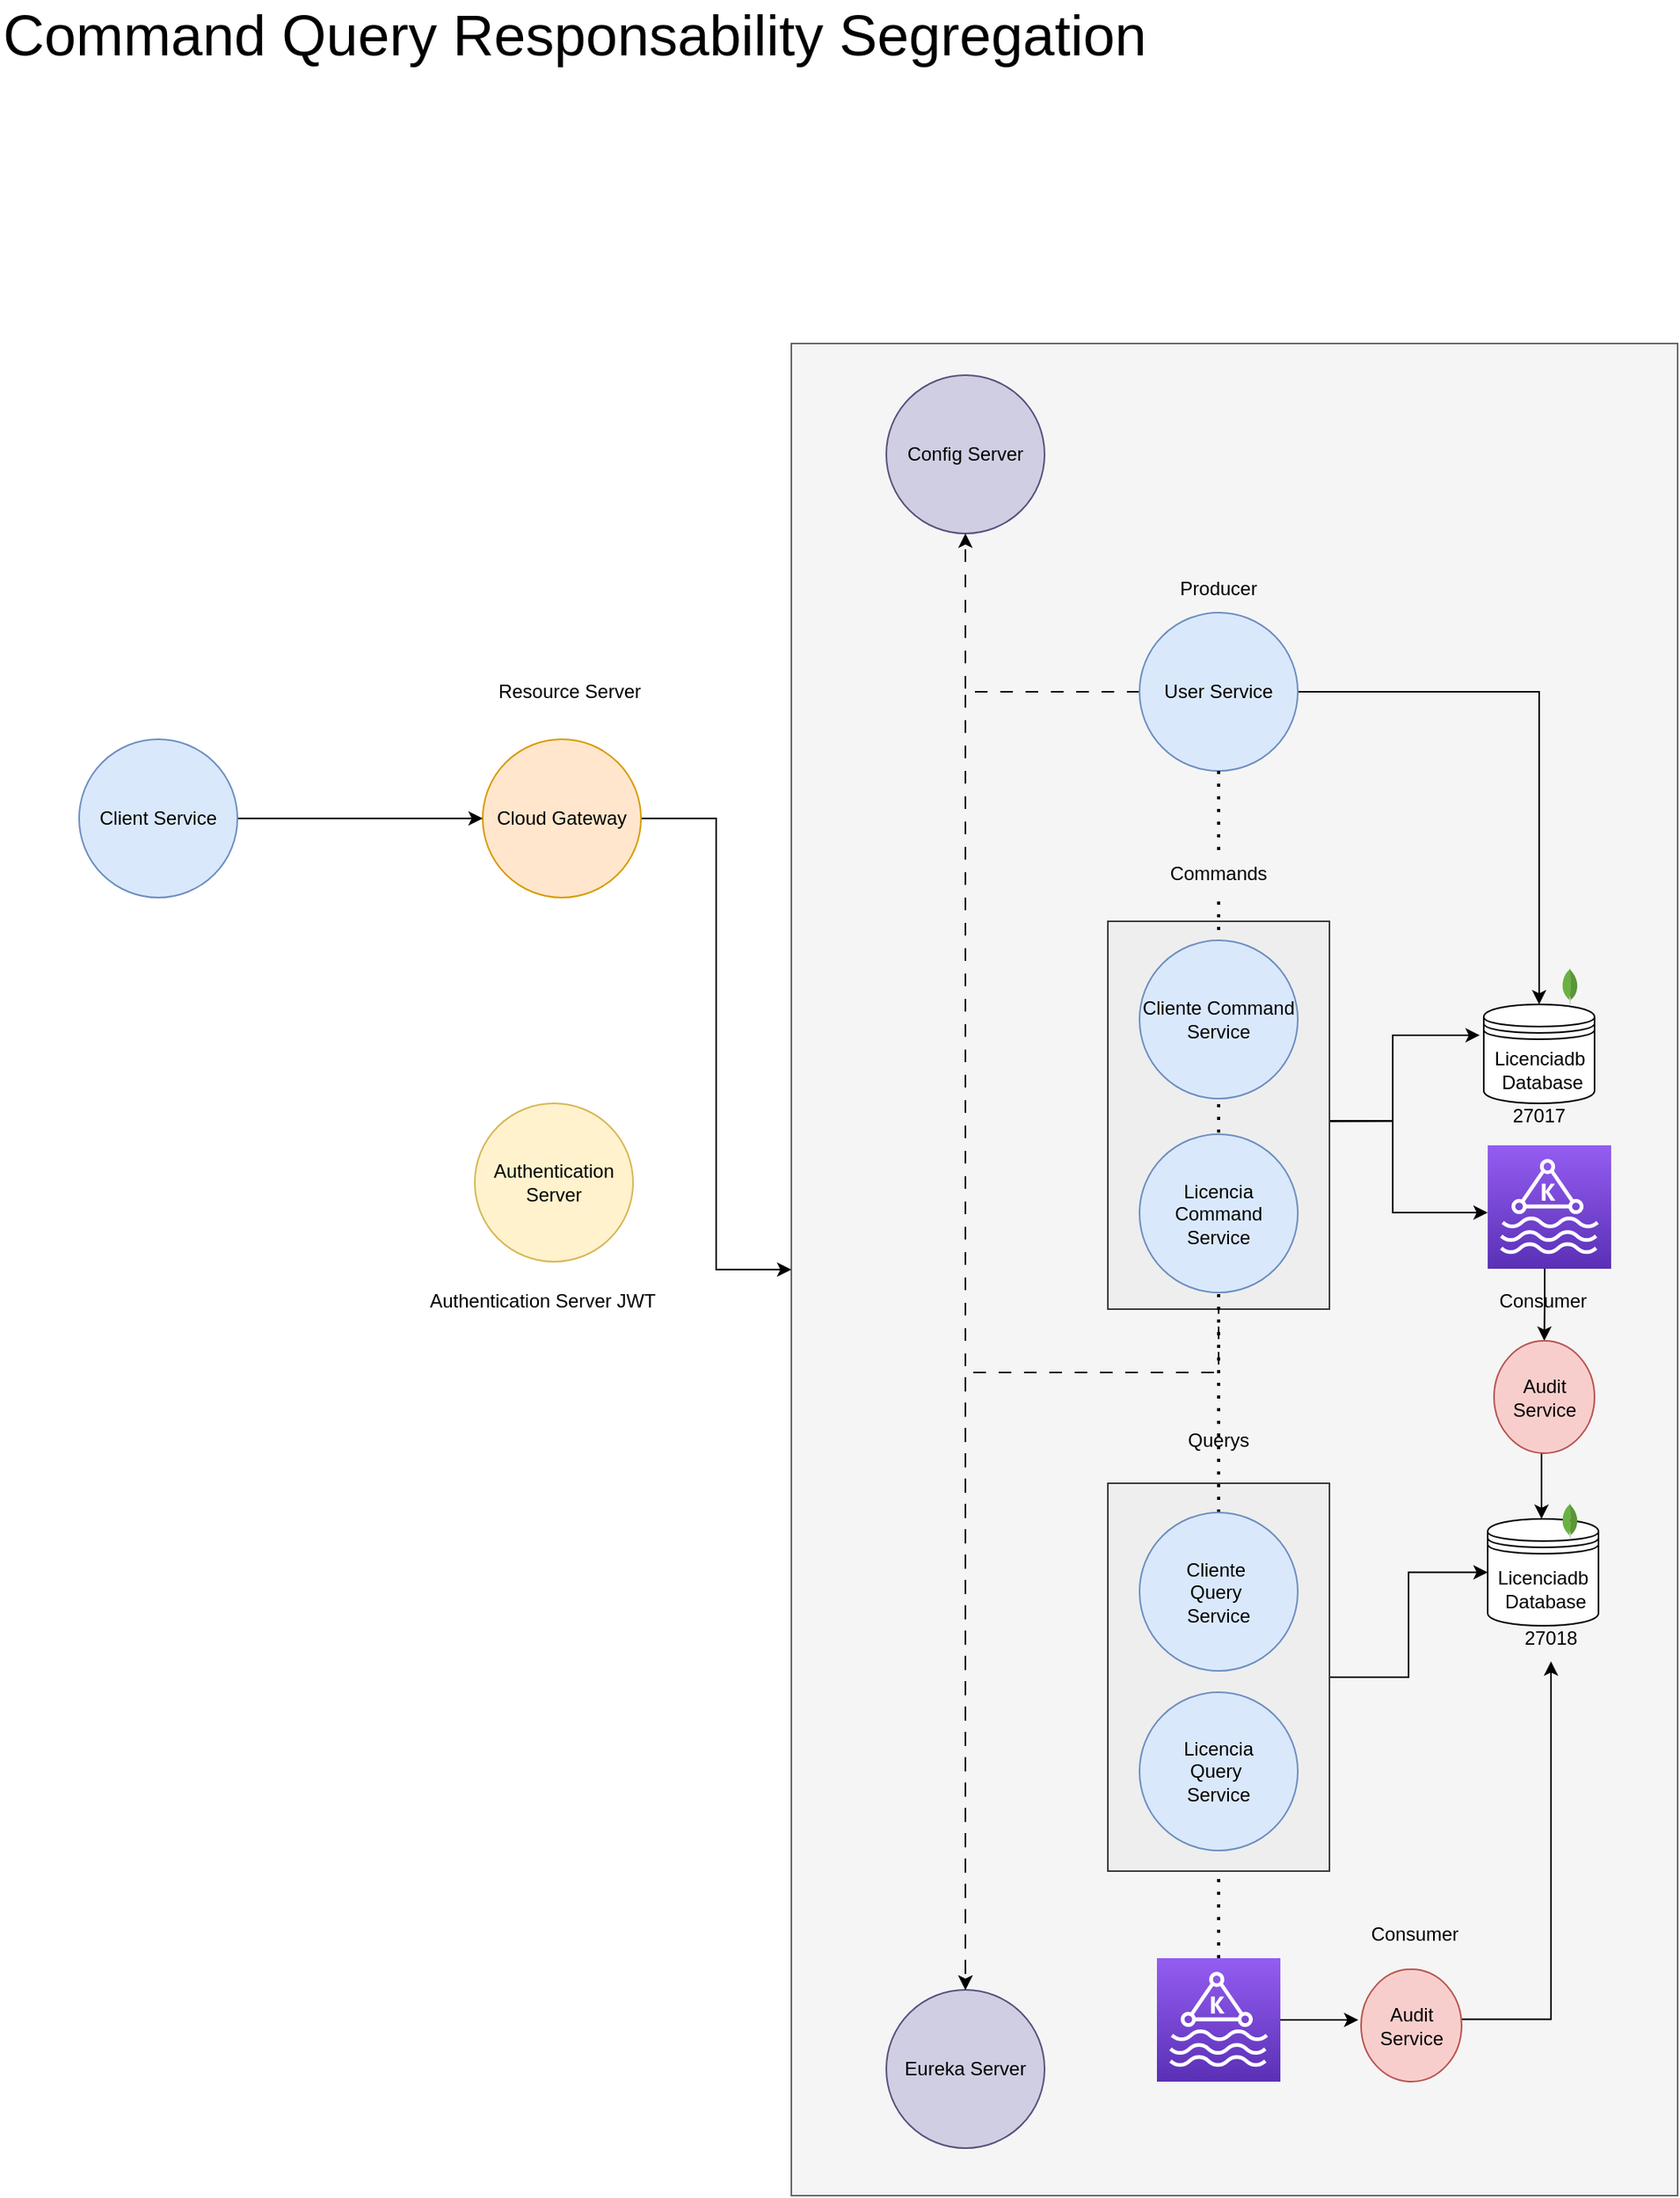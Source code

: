 <mxfile version="24.7.4">
  <diagram name="Proyecto Licencias Conducir" id="NG2mPFjj3fqOwFiLFzsS">
    <mxGraphModel dx="2216" dy="1845" grid="1" gridSize="10" guides="1" tooltips="1" connect="1" arrows="1" fold="1" page="1" pageScale="1" pageWidth="850" pageHeight="1100" math="0" shadow="0">
      <root>
        <mxCell id="0" />
        <mxCell id="1" parent="0" />
        <mxCell id="Dar9Z4Gs7eU9587x_yb5-1" value="" style="rounded=0;whiteSpace=wrap;html=1;fillColor=#f5f5f5;fontColor=#333333;strokeColor=#666666;" parent="1" vertex="1">
          <mxGeometry x="-88" y="190" width="560" height="1170" as="geometry" />
        </mxCell>
        <mxCell id="Dar9Z4Gs7eU9587x_yb5-2" value="Config Server" style="ellipse;whiteSpace=wrap;html=1;fillColor=#d0cee2;strokeColor=#56517e;" parent="1" vertex="1">
          <mxGeometry x="-28" y="210" width="100" height="100" as="geometry" />
        </mxCell>
        <mxCell id="Dar9Z4Gs7eU9587x_yb5-3" value="Eureka Server" style="ellipse;whiteSpace=wrap;html=1;fillColor=#d0cee2;strokeColor=#56517e;" parent="1" vertex="1">
          <mxGeometry x="-28" y="1230" width="100" height="100" as="geometry" />
        </mxCell>
        <mxCell id="Dar9Z4Gs7eU9587x_yb5-4" style="edgeStyle=orthogonalEdgeStyle;rounded=0;orthogonalLoop=1;jettySize=auto;html=1;dashed=1;dashPattern=8 8;" parent="1" source="Dar9Z4Gs7eU9587x_yb5-7" target="Dar9Z4Gs7eU9587x_yb5-2" edge="1">
          <mxGeometry relative="1" as="geometry" />
        </mxCell>
        <mxCell id="Dar9Z4Gs7eU9587x_yb5-5" style="edgeStyle=orthogonalEdgeStyle;rounded=0;orthogonalLoop=1;jettySize=auto;html=1;dashed=1;dashPattern=8 8;" parent="1" source="Dar9Z4Gs7eU9587x_yb5-7" target="Dar9Z4Gs7eU9587x_yb5-3" edge="1">
          <mxGeometry relative="1" as="geometry" />
        </mxCell>
        <mxCell id="Dar9Z4Gs7eU9587x_yb5-6" style="edgeStyle=orthogonalEdgeStyle;rounded=0;orthogonalLoop=1;jettySize=auto;html=1;" parent="1" source="Dar9Z4Gs7eU9587x_yb5-7" target="Dar9Z4Gs7eU9587x_yb5-13" edge="1">
          <mxGeometry relative="1" as="geometry" />
        </mxCell>
        <mxCell id="Dar9Z4Gs7eU9587x_yb5-7" value="User Service" style="ellipse;whiteSpace=wrap;html=1;fillColor=#dae8fc;strokeColor=#6c8ebf;" parent="1" vertex="1">
          <mxGeometry x="132" y="360" width="100" height="100" as="geometry" />
        </mxCell>
        <mxCell id="Dar9Z4Gs7eU9587x_yb5-8" style="edgeStyle=orthogonalEdgeStyle;rounded=0;orthogonalLoop=1;jettySize=auto;html=1;dashed=1;dashPattern=8 8;" parent="1" source="Dar9Z4Gs7eU9587x_yb5-44" target="Dar9Z4Gs7eU9587x_yb5-3" edge="1">
          <mxGeometry relative="1" as="geometry">
            <Array as="points">
              <mxPoint x="182" y="840" />
              <mxPoint x="22" y="840" />
            </Array>
          </mxGeometry>
        </mxCell>
        <mxCell id="Dar9Z4Gs7eU9587x_yb5-9" style="edgeStyle=orthogonalEdgeStyle;rounded=0;orthogonalLoop=1;jettySize=auto;html=1;" parent="1" source="Dar9Z4Gs7eU9587x_yb5-10" target="Dar9Z4Gs7eU9587x_yb5-1" edge="1">
          <mxGeometry relative="1" as="geometry" />
        </mxCell>
        <mxCell id="Dar9Z4Gs7eU9587x_yb5-10" value="Cloud Gateway" style="ellipse;whiteSpace=wrap;html=1;fillColor=#ffe6cc;strokeColor=#d79b00;" parent="1" vertex="1">
          <mxGeometry x="-283" y="440" width="100" height="100" as="geometry" />
        </mxCell>
        <mxCell id="Dar9Z4Gs7eU9587x_yb5-11" style="edgeStyle=orthogonalEdgeStyle;rounded=0;orthogonalLoop=1;jettySize=auto;html=1;" parent="1" source="Dar9Z4Gs7eU9587x_yb5-12" target="Dar9Z4Gs7eU9587x_yb5-10" edge="1">
          <mxGeometry relative="1" as="geometry" />
        </mxCell>
        <mxCell id="Dar9Z4Gs7eU9587x_yb5-12" value="Client Service" style="ellipse;whiteSpace=wrap;html=1;fillColor=#dae8fc;strokeColor=#6c8ebf;" parent="1" vertex="1">
          <mxGeometry x="-538" y="440" width="100" height="100" as="geometry" />
        </mxCell>
        <mxCell id="Dar9Z4Gs7eU9587x_yb5-13" value="&lt;div&gt;Licenciadb&lt;/div&gt;&lt;div&gt;&amp;nbsp;Database&lt;/div&gt;" style="shape=datastore;whiteSpace=wrap;html=1;" parent="1" vertex="1">
          <mxGeometry x="349.5" y="607.5" width="70" height="62.5" as="geometry" />
        </mxCell>
        <mxCell id="Dar9Z4Gs7eU9587x_yb5-14" value="" style="dashed=0;outlineConnect=0;html=1;align=center;labelPosition=center;verticalLabelPosition=bottom;verticalAlign=top;shape=mxgraph.weblogos.mongodb" parent="1" vertex="1">
          <mxGeometry x="399" y="584.5" width="10" height="23" as="geometry" />
        </mxCell>
        <mxCell id="Dar9Z4Gs7eU9587x_yb5-15" value="Resource Server" style="text;html=1;strokeColor=none;fillColor=none;align=center;verticalAlign=middle;whiteSpace=wrap;rounded=0;" parent="1" vertex="1">
          <mxGeometry x="-298" y="395" width="140" height="30" as="geometry" />
        </mxCell>
        <mxCell id="Dar9Z4Gs7eU9587x_yb5-17" value="Authentication Server JWT" style="text;html=1;strokeColor=none;fillColor=none;align=center;verticalAlign=middle;whiteSpace=wrap;rounded=0;" parent="1" vertex="1">
          <mxGeometry x="-340" y="780" width="190" height="30" as="geometry" />
        </mxCell>
        <mxCell id="Dar9Z4Gs7eU9587x_yb5-18" value="Authentication Server" style="ellipse;whiteSpace=wrap;html=1;fillColor=#fff2cc;strokeColor=#d6b656;" parent="1" vertex="1">
          <mxGeometry x="-288" y="670" width="100" height="100" as="geometry" />
        </mxCell>
        <mxCell id="Dar9Z4Gs7eU9587x_yb5-19" style="edgeStyle=orthogonalEdgeStyle;rounded=0;orthogonalLoop=1;jettySize=auto;html=1;exitX=0.988;exitY=0.445;exitDx=0;exitDy=0;exitPerimeter=0;" parent="1" source="CeBpVx-P6-gWmaj8WhjP-4" edge="1" target="23bekRj-kJPtQiSvNsp2-1">
          <mxGeometry relative="1" as="geometry">
            <mxPoint x="412" y="1158" as="targetPoint" />
            <mxPoint x="342" y="1249" as="sourcePoint" />
            <Array as="points">
              <mxPoint x="392" y="1249" />
            </Array>
          </mxGeometry>
        </mxCell>
        <mxCell id="Dar9Z4Gs7eU9587x_yb5-23" style="edgeStyle=orthogonalEdgeStyle;rounded=0;orthogonalLoop=1;jettySize=auto;html=1;" parent="1" source="Dar9Z4Gs7eU9587x_yb5-24" edge="1">
          <mxGeometry relative="1" as="geometry">
            <mxPoint x="270.25" y="1249.0" as="targetPoint" />
          </mxGeometry>
        </mxCell>
        <mxCell id="Dar9Z4Gs7eU9587x_yb5-24" value="" style="sketch=0;points=[[0,0,0],[0.25,0,0],[0.5,0,0],[0.75,0,0],[1,0,0],[0,1,0],[0.25,1,0],[0.5,1,0],[0.75,1,0],[1,1,0],[0,0.25,0],[0,0.5,0],[0,0.75,0],[1,0.25,0],[1,0.5,0],[1,0.75,0]];outlineConnect=0;fontColor=#232F3E;gradientColor=#945DF2;gradientDirection=north;fillColor=#5A30B5;strokeColor=#ffffff;dashed=0;verticalLabelPosition=bottom;verticalAlign=top;align=center;html=1;fontSize=12;fontStyle=0;aspect=fixed;shape=mxgraph.aws4.resourceIcon;resIcon=mxgraph.aws4.managed_streaming_for_kafka;" parent="1" vertex="1">
          <mxGeometry x="143" y="1210" width="78" height="78" as="geometry" />
        </mxCell>
        <mxCell id="Dar9Z4Gs7eU9587x_yb5-25" value="Consumer" style="text;html=1;strokeColor=none;fillColor=none;align=center;verticalAlign=middle;whiteSpace=wrap;rounded=0;" parent="1" vertex="1">
          <mxGeometry x="275.5" y="1180" width="60" height="30" as="geometry" />
        </mxCell>
        <mxCell id="Dar9Z4Gs7eU9587x_yb5-26" value="Producer" style="text;html=1;strokeColor=none;fillColor=none;align=center;verticalAlign=middle;whiteSpace=wrap;rounded=0;" parent="1" vertex="1">
          <mxGeometry x="152" y="330" width="60" height="30" as="geometry" />
        </mxCell>
        <mxCell id="Dar9Z4Gs7eU9587x_yb5-27" value="" style="endArrow=none;dashed=1;html=1;dashPattern=1 3;strokeWidth=2;rounded=0;" parent="1" source="Dar9Z4Gs7eU9587x_yb5-42" target="Dar9Z4Gs7eU9587x_yb5-7" edge="1">
          <mxGeometry width="50" height="50" relative="1" as="geometry">
            <mxPoint x="192" y="530" as="sourcePoint" />
            <mxPoint x="242" y="480" as="targetPoint" />
          </mxGeometry>
        </mxCell>
        <mxCell id="Dar9Z4Gs7eU9587x_yb5-29" value="&lt;font style=&quot;font-size: 36px;&quot;&gt;Command Query Responsability Segregation&lt;/font&gt;" style="text;html=1;strokeColor=none;fillColor=none;align=left;verticalAlign=middle;whiteSpace=wrap;rounded=0;" parent="1" vertex="1">
          <mxGeometry x="-588" y="-20" width="790" height="30" as="geometry" />
        </mxCell>
        <mxCell id="Dar9Z4Gs7eU9587x_yb5-30" style="edgeStyle=orthogonalEdgeStyle;rounded=0;orthogonalLoop=1;jettySize=auto;html=1;entryX=-0.057;entryY=0.408;entryDx=0;entryDy=0;entryPerimeter=0;" parent="1" edge="1">
          <mxGeometry relative="1" as="geometry">
            <mxPoint x="250.42" y="681.333" as="sourcePoint" />
            <mxPoint x="347.0" y="626.98" as="targetPoint" />
            <Array as="points">
              <mxPoint x="292" y="681" />
              <mxPoint x="292" y="627" />
            </Array>
          </mxGeometry>
        </mxCell>
        <mxCell id="Dar9Z4Gs7eU9587x_yb5-31" style="edgeStyle=orthogonalEdgeStyle;rounded=0;orthogonalLoop=1;jettySize=auto;html=1;" parent="1" source="Dar9Z4Gs7eU9587x_yb5-32" target="Dar9Z4Gs7eU9587x_yb5-48" edge="1">
          <mxGeometry relative="1" as="geometry">
            <Array as="points">
              <mxPoint x="292" y="681" />
              <mxPoint x="292" y="739" />
            </Array>
          </mxGeometry>
        </mxCell>
        <mxCell id="Dar9Z4Gs7eU9587x_yb5-32" value="" style="rounded=0;whiteSpace=wrap;html=1;fillColor=#eeeeee;strokeColor=#36393d;" parent="1" vertex="1">
          <mxGeometry x="112" y="555" width="140" height="245" as="geometry" />
        </mxCell>
        <mxCell id="Dar9Z4Gs7eU9587x_yb5-34" style="edgeStyle=orthogonalEdgeStyle;rounded=0;orthogonalLoop=1;jettySize=auto;html=1;entryX=0;entryY=0.5;entryDx=0;entryDy=0;" parent="1" source="Dar9Z4Gs7eU9587x_yb5-35" target="Dar9Z4Gs7eU9587x_yb5-38" edge="1">
          <mxGeometry relative="1" as="geometry" />
        </mxCell>
        <mxCell id="Dar9Z4Gs7eU9587x_yb5-35" value="" style="rounded=0;whiteSpace=wrap;html=1;fillColor=#eeeeee;strokeColor=#36393d;" parent="1" vertex="1">
          <mxGeometry x="112" y="910" width="140" height="245" as="geometry" />
        </mxCell>
        <mxCell id="Dar9Z4Gs7eU9587x_yb5-37" value="" style="endArrow=none;dashed=1;html=1;dashPattern=1 3;strokeWidth=2;rounded=0;" parent="1" source="Dar9Z4Gs7eU9587x_yb5-41" target="Dar9Z4Gs7eU9587x_yb5-42" edge="1">
          <mxGeometry width="50" height="50" relative="1" as="geometry">
            <mxPoint x="182" y="820" as="sourcePoint" />
            <mxPoint x="182" y="460" as="targetPoint" />
          </mxGeometry>
        </mxCell>
        <mxCell id="Dar9Z4Gs7eU9587x_yb5-38" value="&lt;div&gt;Licenciadb&lt;/div&gt;&lt;div&gt;&amp;nbsp;Database&lt;/div&gt;" style="shape=datastore;whiteSpace=wrap;html=1;" parent="1" vertex="1">
          <mxGeometry x="352" y="932.5" width="70" height="67.5" as="geometry" />
        </mxCell>
        <mxCell id="Dar9Z4Gs7eU9587x_yb5-39" value="" style="dashed=0;outlineConnect=0;html=1;align=center;labelPosition=center;verticalLabelPosition=bottom;verticalAlign=top;shape=mxgraph.weblogos.mongodb" parent="1" vertex="1">
          <mxGeometry x="399" y="922.5" width="10" height="23" as="geometry" />
        </mxCell>
        <mxCell id="Dar9Z4Gs7eU9587x_yb5-40" value="" style="endArrow=none;dashed=1;html=1;dashPattern=1 3;strokeWidth=2;rounded=0;" parent="1" source="Dar9Z4Gs7eU9587x_yb5-24" edge="1">
          <mxGeometry width="50" height="50" relative="1" as="geometry">
            <mxPoint x="182" y="1091" as="sourcePoint" />
            <mxPoint x="180" y="1160" as="targetPoint" />
            <Array as="points">
              <mxPoint x="182" y="1160" />
            </Array>
          </mxGeometry>
        </mxCell>
        <mxCell id="Dar9Z4Gs7eU9587x_yb5-41" value="&lt;div&gt;Cliente&amp;nbsp;&lt;/div&gt;&lt;div&gt;Query&amp;nbsp;&lt;/div&gt;&lt;div&gt;Service&lt;/div&gt;" style="ellipse;whiteSpace=wrap;html=1;fillColor=#dae8fc;strokeColor=#6c8ebf;" parent="1" vertex="1">
          <mxGeometry x="132" y="928.5" width="100" height="100" as="geometry" />
        </mxCell>
        <mxCell id="Dar9Z4Gs7eU9587x_yb5-42" value="Commands" style="text;html=1;strokeColor=none;fillColor=none;align=center;verticalAlign=middle;whiteSpace=wrap;rounded=0;" parent="1" vertex="1">
          <mxGeometry x="112" y="510" width="140" height="30" as="geometry" />
        </mxCell>
        <mxCell id="Dar9Z4Gs7eU9587x_yb5-43" value="Querys" style="text;html=1;strokeColor=none;fillColor=none;align=center;verticalAlign=middle;whiteSpace=wrap;rounded=0;" parent="1" vertex="1">
          <mxGeometry x="112" y="867.5" width="140" height="30" as="geometry" />
        </mxCell>
        <mxCell id="Dar9Z4Gs7eU9587x_yb5-44" value="Cliente Command Service" style="ellipse;whiteSpace=wrap;html=1;fillColor=#dae8fc;strokeColor=#6c8ebf;" parent="1" vertex="1">
          <mxGeometry x="132" y="567" width="100" height="100" as="geometry" />
        </mxCell>
        <mxCell id="Dar9Z4Gs7eU9587x_yb5-45" value="Licencia Command Service" style="ellipse;whiteSpace=wrap;html=1;fillColor=#dae8fc;strokeColor=#6c8ebf;" parent="1" vertex="1">
          <mxGeometry x="132" y="689.5" width="100" height="100" as="geometry" />
        </mxCell>
        <mxCell id="Dar9Z4Gs7eU9587x_yb5-46" value="&lt;div&gt;Licencia&lt;/div&gt;&lt;div&gt;Query&amp;nbsp;&lt;/div&gt;&lt;div&gt;Service&lt;/div&gt;" style="ellipse;whiteSpace=wrap;html=1;fillColor=#dae8fc;strokeColor=#6c8ebf;" parent="1" vertex="1">
          <mxGeometry x="132" y="1042" width="100" height="100" as="geometry" />
        </mxCell>
        <mxCell id="Dar9Z4Gs7eU9587x_yb5-47" style="edgeStyle=orthogonalEdgeStyle;rounded=0;orthogonalLoop=1;jettySize=auto;html=1;exitX=0.5;exitY=1;exitDx=0;exitDy=0;" parent="1" source="CeBpVx-P6-gWmaj8WhjP-2" edge="1">
          <mxGeometry relative="1" as="geometry">
            <mxPoint x="362" y="891" as="sourcePoint" />
            <mxPoint x="386" y="932.5" as="targetPoint" />
            <Array as="points">
              <mxPoint x="386" y="891" />
            </Array>
          </mxGeometry>
        </mxCell>
        <mxCell id="Dar9Z4Gs7eU9587x_yb5-48" value="" style="sketch=0;points=[[0,0,0],[0.25,0,0],[0.5,0,0],[0.75,0,0],[1,0,0],[0,1,0],[0.25,1,0],[0.5,1,0],[0.75,1,0],[1,1,0],[0,0.25,0],[0,0.5,0],[0,0.75,0],[1,0.25,0],[1,0.5,0],[1,0.75,0]];outlineConnect=0;fontColor=#232F3E;gradientColor=#945DF2;gradientDirection=north;fillColor=#5A30B5;strokeColor=#ffffff;dashed=0;verticalLabelPosition=bottom;verticalAlign=top;align=center;html=1;fontSize=12;fontStyle=0;aspect=fixed;shape=mxgraph.aws4.resourceIcon;resIcon=mxgraph.aws4.managed_streaming_for_kafka;" parent="1" vertex="1">
          <mxGeometry x="352" y="696.5" width="78" height="78" as="geometry" />
        </mxCell>
        <mxCell id="Dar9Z4Gs7eU9587x_yb5-49" value="" style="edgeStyle=orthogonalEdgeStyle;rounded=0;orthogonalLoop=1;jettySize=auto;html=1;entryX=0.5;entryY=0;entryDx=0;entryDy=0;" parent="1" source="Dar9Z4Gs7eU9587x_yb5-48" target="CeBpVx-P6-gWmaj8WhjP-2" edge="1">
          <mxGeometry relative="1" as="geometry">
            <mxPoint x="381" y="778" as="sourcePoint" />
            <mxPoint x="381.0" y="820" as="targetPoint" />
            <Array as="points">
              <mxPoint x="388" y="795" />
              <mxPoint x="388" y="795" />
            </Array>
          </mxGeometry>
        </mxCell>
        <mxCell id="GHqM5QMw--ieHeSI3A8T-1" value="Consumer" style="text;html=1;strokeColor=none;fillColor=none;align=center;verticalAlign=middle;whiteSpace=wrap;rounded=0;" parent="1" vertex="1">
          <mxGeometry x="317" y="780" width="140" height="30" as="geometry" />
        </mxCell>
        <mxCell id="23bekRj-kJPtQiSvNsp2-1" value="27018" style="text;html=1;strokeColor=none;fillColor=none;align=center;verticalAlign=middle;whiteSpace=wrap;rounded=0;" parent="1" vertex="1">
          <mxGeometry x="347" y="992.5" width="90" height="30" as="geometry" />
        </mxCell>
        <mxCell id="23bekRj-kJPtQiSvNsp2-2" value="27017" style="text;html=1;strokeColor=none;fillColor=none;align=center;verticalAlign=middle;whiteSpace=wrap;rounded=0;" parent="1" vertex="1">
          <mxGeometry x="347" y="662.5" width="75" height="30" as="geometry" />
        </mxCell>
        <mxCell id="CeBpVx-P6-gWmaj8WhjP-2" value="Audit Service" style="ellipse;whiteSpace=wrap;html=1;fillColor=#f8cecc;strokeColor=#b85450;" vertex="1" parent="1">
          <mxGeometry x="356" y="820" width="63.5" height="71" as="geometry" />
        </mxCell>
        <mxCell id="CeBpVx-P6-gWmaj8WhjP-4" value="Audit Service" style="ellipse;whiteSpace=wrap;html=1;fillColor=#f8cecc;strokeColor=#b85450;" vertex="1" parent="1">
          <mxGeometry x="272" y="1217" width="63.5" height="71" as="geometry" />
        </mxCell>
      </root>
    </mxGraphModel>
  </diagram>
</mxfile>
